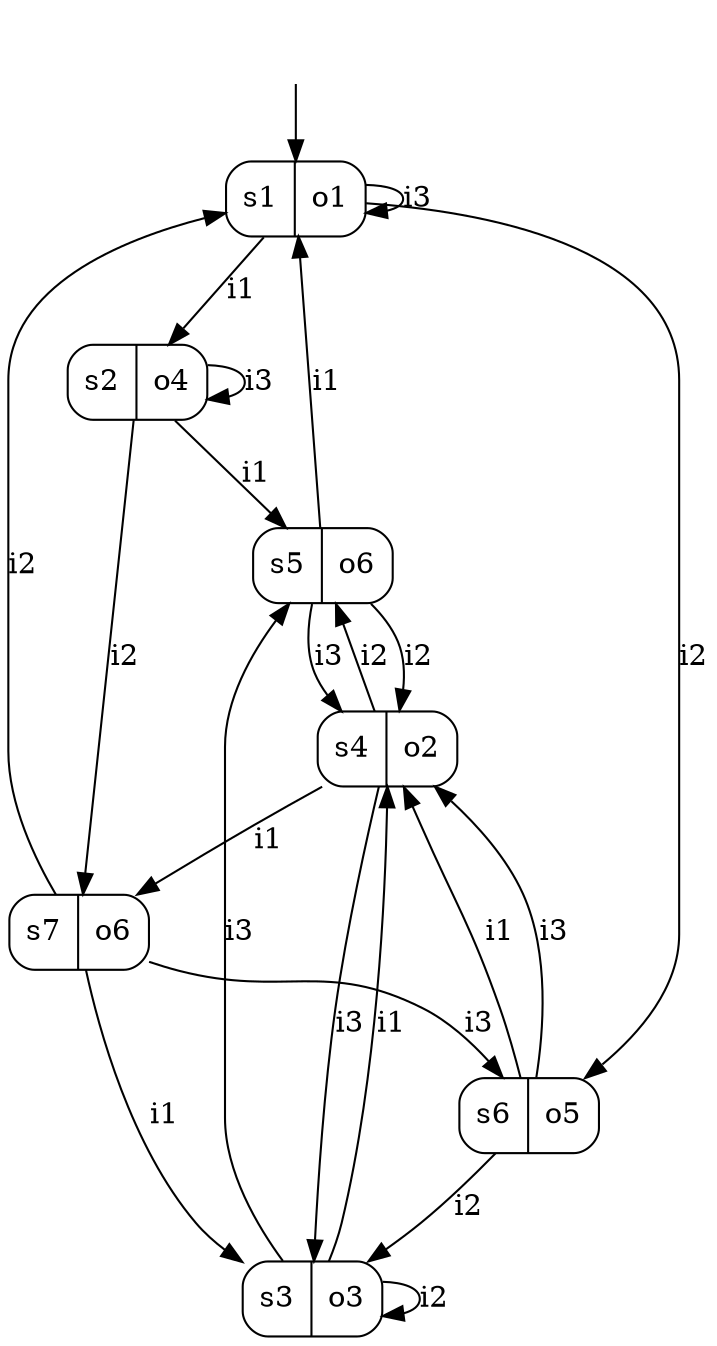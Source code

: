 digraph MooreMachine_7States_3Inputs_6Outputs_6cfd5b20a49841d9aea02550f55aef92 {
s1 [label="s1|o1", shape=record, style=rounded];
s2 [label="s2|o4", shape=record, style=rounded];
s3 [label="s3|o3", shape=record, style=rounded];
s4 [label="s4|o2", shape=record, style=rounded];
s5 [label="s5|o6", shape=record, style=rounded];
s6 [label="s6|o5", shape=record, style=rounded];
s7 [label="s7|o6", shape=record, style=rounded];
s1 -> s2 [label="i1"];
s1 -> s6 [label="i2"];
s1 -> s1 [label="i3"];
s2 -> s5 [label="i1"];
s2 -> s7 [label="i2"];
s2 -> s2 [label="i3"];
s3 -> s4 [label="i1"];
s3 -> s3 [label="i2"];
s3 -> s5 [label="i3"];
s4 -> s7 [label="i1"];
s4 -> s5 [label="i2"];
s4 -> s3 [label="i3"];
s5 -> s1 [label="i1"];
s5 -> s4 [label="i2"];
s5 -> s4 [label="i3"];
s6 -> s4 [label="i1"];
s6 -> s3 [label="i2"];
s6 -> s4 [label="i3"];
s7 -> s3 [label="i1"];
s7 -> s1 [label="i2"];
s7 -> s6 [label="i3"];
__start0 [shape=none, label=""];
__start0 -> s1 [label=""];
}
